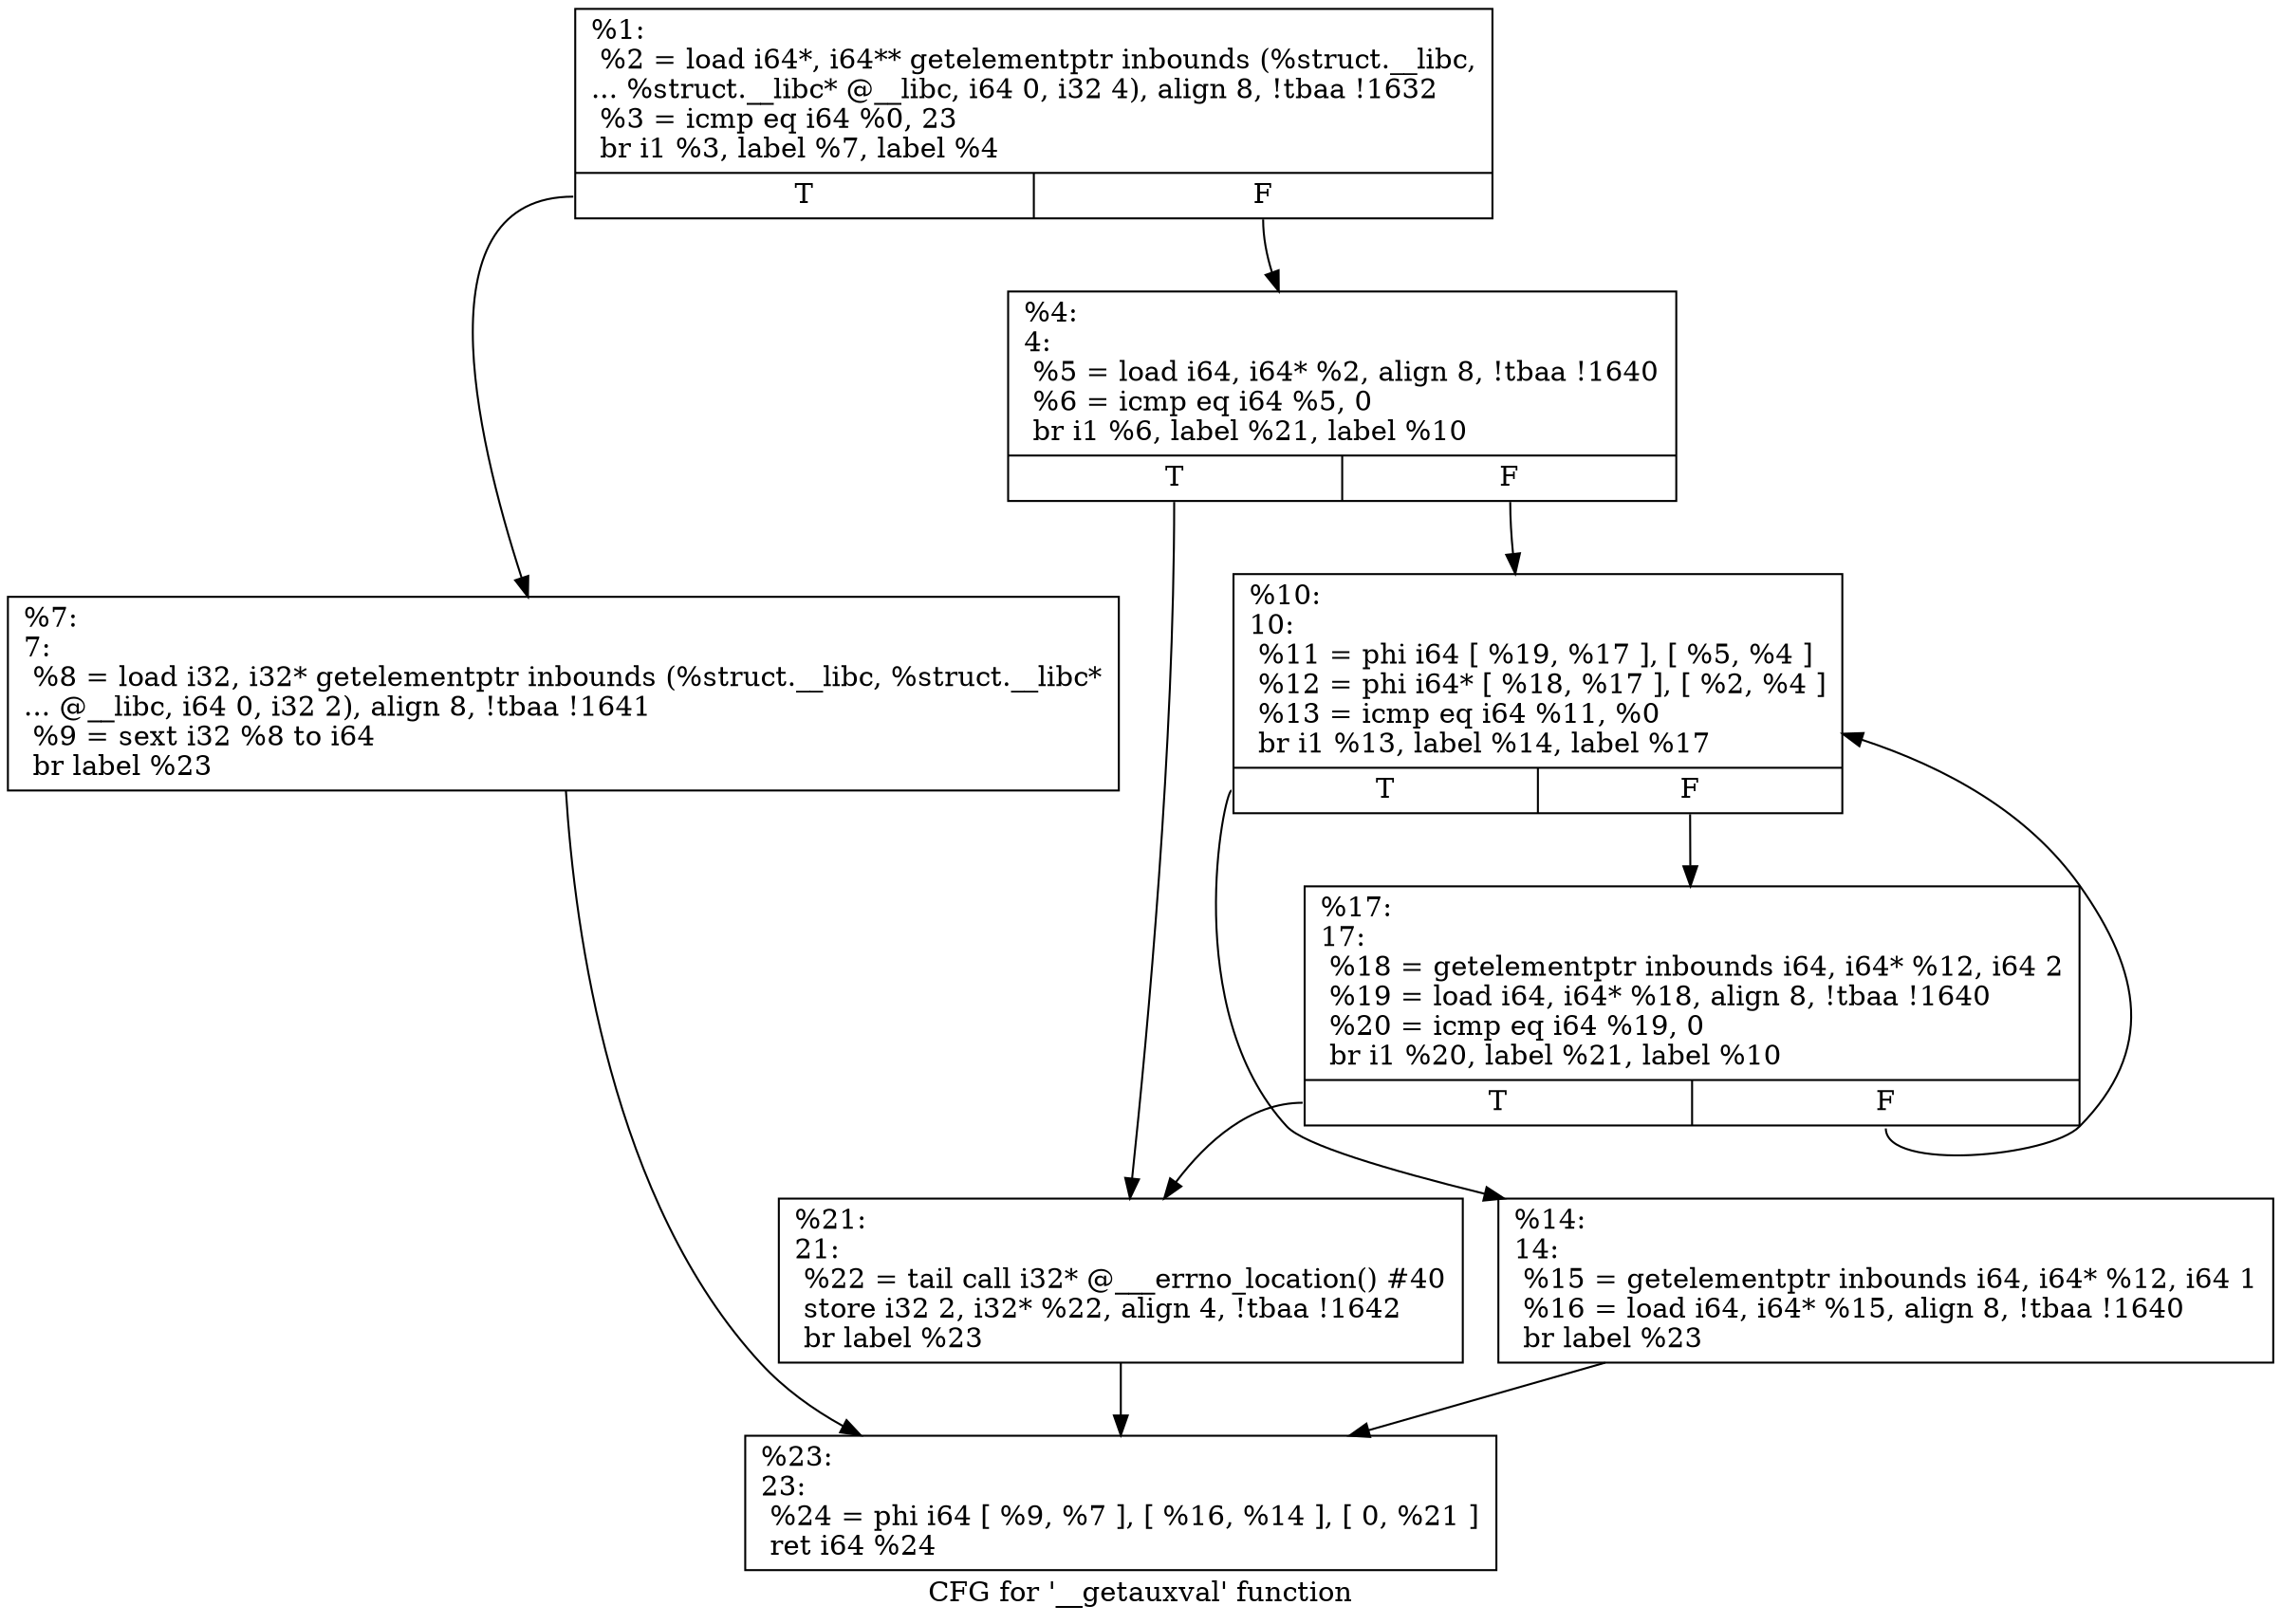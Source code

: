 digraph "CFG for '__getauxval' function" {
	label="CFG for '__getauxval' function";

	Node0x1ab4830 [shape=record,label="{%1:\l  %2 = load i64*, i64** getelementptr inbounds (%struct.__libc,\l... %struct.__libc* @__libc, i64 0, i32 4), align 8, !tbaa !1632\l  %3 = icmp eq i64 %0, 23\l  br i1 %3, label %7, label %4\l|{<s0>T|<s1>F}}"];
	Node0x1ab4830:s0 -> Node0x1ab48d0;
	Node0x1ab4830:s1 -> Node0x1ab4880;
	Node0x1ab4880 [shape=record,label="{%4:\l4:                                                \l  %5 = load i64, i64* %2, align 8, !tbaa !1640\l  %6 = icmp eq i64 %5, 0\l  br i1 %6, label %21, label %10\l|{<s0>T|<s1>F}}"];
	Node0x1ab4880:s0 -> Node0x1ab4a10;
	Node0x1ab4880:s1 -> Node0x1ab4920;
	Node0x1ab48d0 [shape=record,label="{%7:\l7:                                                \l  %8 = load i32, i32* getelementptr inbounds (%struct.__libc, %struct.__libc*\l... @__libc, i64 0, i32 2), align 8, !tbaa !1641\l  %9 = sext i32 %8 to i64\l  br label %23\l}"];
	Node0x1ab48d0 -> Node0x1ab4a60;
	Node0x1ab4920 [shape=record,label="{%10:\l10:                                               \l  %11 = phi i64 [ %19, %17 ], [ %5, %4 ]\l  %12 = phi i64* [ %18, %17 ], [ %2, %4 ]\l  %13 = icmp eq i64 %11, %0\l  br i1 %13, label %14, label %17\l|{<s0>T|<s1>F}}"];
	Node0x1ab4920:s0 -> Node0x1ab4970;
	Node0x1ab4920:s1 -> Node0x1ab49c0;
	Node0x1ab4970 [shape=record,label="{%14:\l14:                                               \l  %15 = getelementptr inbounds i64, i64* %12, i64 1\l  %16 = load i64, i64* %15, align 8, !tbaa !1640\l  br label %23\l}"];
	Node0x1ab4970 -> Node0x1ab4a60;
	Node0x1ab49c0 [shape=record,label="{%17:\l17:                                               \l  %18 = getelementptr inbounds i64, i64* %12, i64 2\l  %19 = load i64, i64* %18, align 8, !tbaa !1640\l  %20 = icmp eq i64 %19, 0\l  br i1 %20, label %21, label %10\l|{<s0>T|<s1>F}}"];
	Node0x1ab49c0:s0 -> Node0x1ab4a10;
	Node0x1ab49c0:s1 -> Node0x1ab4920;
	Node0x1ab4a10 [shape=record,label="{%21:\l21:                                               \l  %22 = tail call i32* @___errno_location() #40\l  store i32 2, i32* %22, align 4, !tbaa !1642\l  br label %23\l}"];
	Node0x1ab4a10 -> Node0x1ab4a60;
	Node0x1ab4a60 [shape=record,label="{%23:\l23:                                               \l  %24 = phi i64 [ %9, %7 ], [ %16, %14 ], [ 0, %21 ]\l  ret i64 %24\l}"];
}
